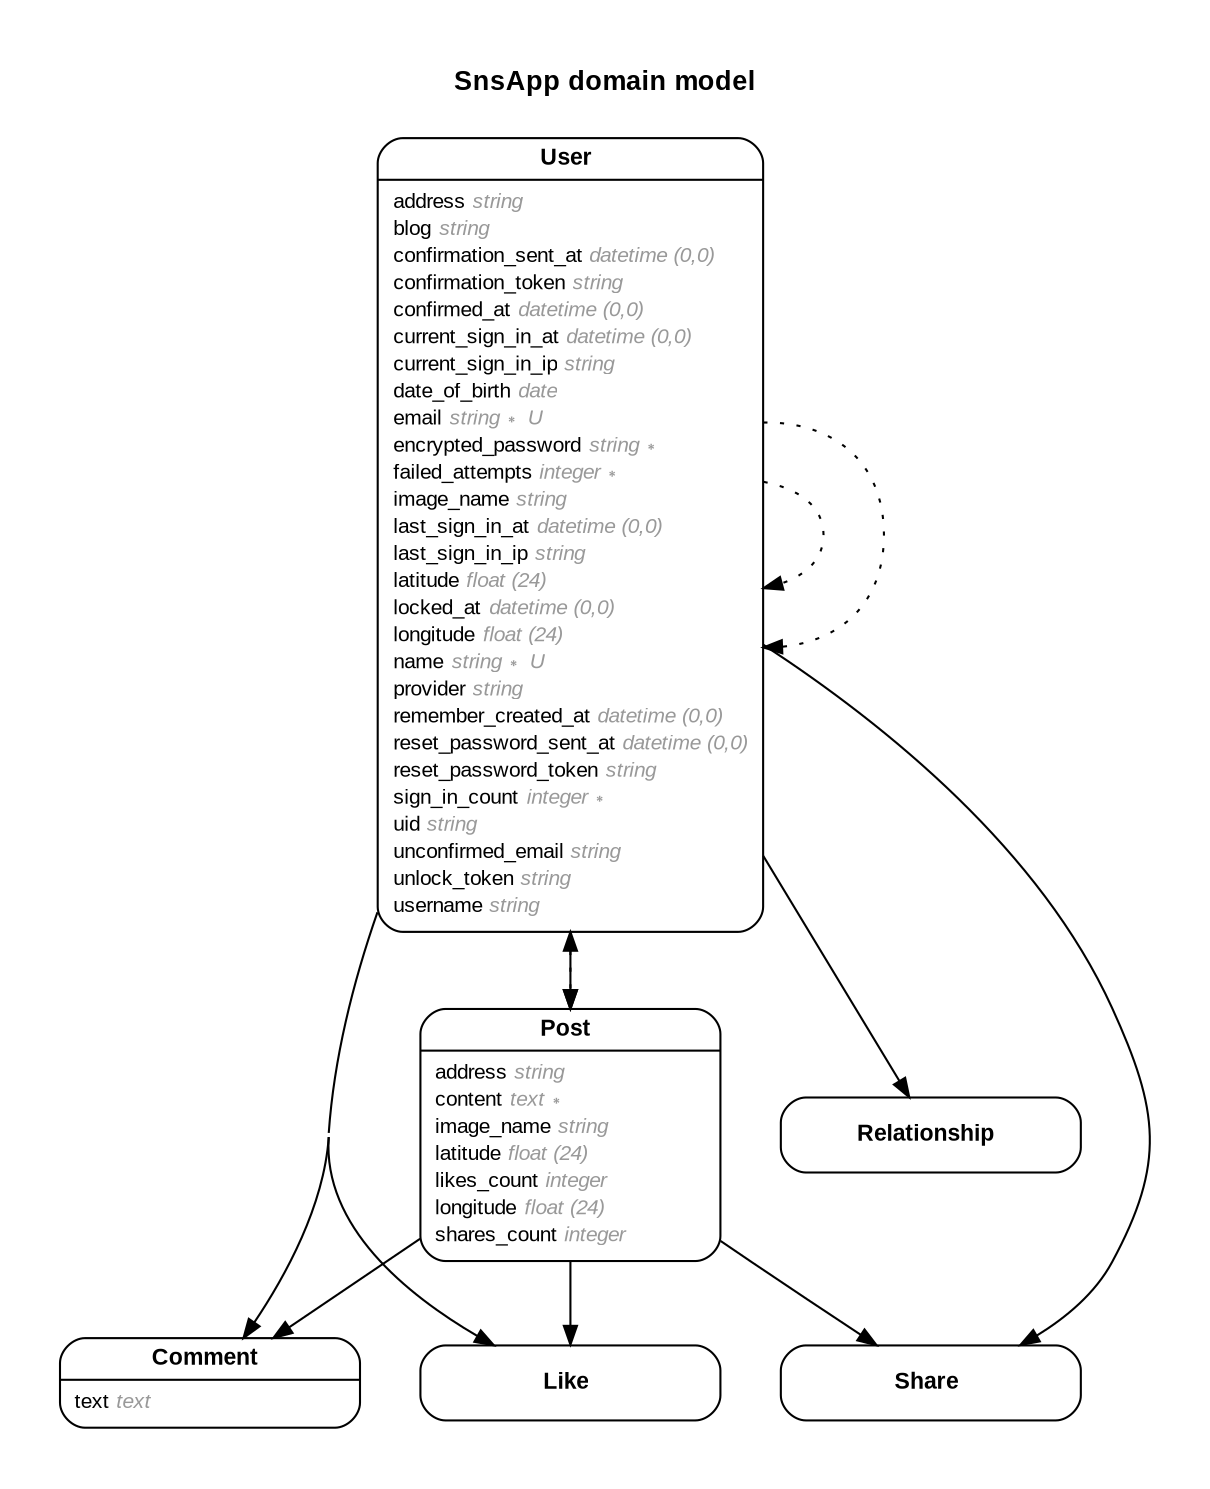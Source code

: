 digraph SnsApp {
rankdir = "LR";
ranksep = "0.5";
nodesep = "0.4";
pad = "0.4,0.4";
margin = "0,0";
concentrate = "true";
labelloc = "t";
fontsize = "13";
fontname = "Arial Bold";
splines = "spline";
node[ shape  =  "Mrecord" , fontsize  =  "10" , fontname  =  "Arial" , margin  =  "0.07,0.05" , penwidth  =  "1.0"];
edge[ fontname  =  "Arial" , fontsize  =  "7" , dir  =  "both" , arrowsize  =  "0.9" , penwidth  =  "1.0" , labelangle  =  "32" , labeldistance  =  "1.8"];
rankdir = "TB";
label = "SnsApp domain model\n\n";
m_Comment [label = <{<table border="0" align="center" cellspacing="0.5" cellpadding="0" width="134">
  <tr><td align="center" valign="bottom" width="130"><font face="Arial Bold" point-size="11">Comment</font></td></tr>
</table>
|
<table border="0" align="left" cellspacing="2" cellpadding="0" width="134">
  <tr><td align="left" width="130" port="text">text <font face="Arial Italic" color="grey60">text</font></td></tr>
</table>
}>];
m_Like [label = <{<table border="0" align="center" cellspacing="0.5" cellpadding="0" width="134">
  <tr><td align="center" valign="bottom" width="130"><font face="Arial Bold" point-size="11">Like</font></td></tr>
</table>
}>];
m_Post [label = <{<table border="0" align="center" cellspacing="0.5" cellpadding="0" width="134">
  <tr><td align="center" valign="bottom" width="130"><font face="Arial Bold" point-size="11">Post</font></td></tr>
</table>
|
<table border="0" align="left" cellspacing="2" cellpadding="0" width="134">
  <tr><td align="left" width="130" port="address">address <font face="Arial Italic" color="grey60">string</font></td></tr>
  <tr><td align="left" width="130" port="content">content <font face="Arial Italic" color="grey60">text ∗</font></td></tr>
  <tr><td align="left" width="130" port="image_name">image_name <font face="Arial Italic" color="grey60">string</font></td></tr>
  <tr><td align="left" width="130" port="latitude">latitude <font face="Arial Italic" color="grey60">float (24)</font></td></tr>
  <tr><td align="left" width="130" port="likes_count">likes_count <font face="Arial Italic" color="grey60">integer</font></td></tr>
  <tr><td align="left" width="130" port="longitude">longitude <font face="Arial Italic" color="grey60">float (24)</font></td></tr>
  <tr><td align="left" width="130" port="shares_count">shares_count <font face="Arial Italic" color="grey60">integer</font></td></tr>
</table>
}>];
m_Relationship [label = <{<table border="0" align="center" cellspacing="0.5" cellpadding="0" width="134">
  <tr><td align="center" valign="bottom" width="130"><font face="Arial Bold" point-size="11">Relationship</font></td></tr>
</table>
}>];
m_Share [label = <{<table border="0" align="center" cellspacing="0.5" cellpadding="0" width="134">
  <tr><td align="center" valign="bottom" width="130"><font face="Arial Bold" point-size="11">Share</font></td></tr>
</table>
}>];
m_User [label = <{<table border="0" align="center" cellspacing="0.5" cellpadding="0" width="134">
  <tr><td align="center" valign="bottom" width="130"><font face="Arial Bold" point-size="11">User</font></td></tr>
</table>
|
<table border="0" align="left" cellspacing="2" cellpadding="0" width="134">
  <tr><td align="left" width="130" port="address">address <font face="Arial Italic" color="grey60">string</font></td></tr>
  <tr><td align="left" width="130" port="blog">blog <font face="Arial Italic" color="grey60">string</font></td></tr>
  <tr><td align="left" width="130" port="confirmation_sent_at">confirmation_sent_at <font face="Arial Italic" color="grey60">datetime (0,0)</font></td></tr>
  <tr><td align="left" width="130" port="confirmation_token">confirmation_token <font face="Arial Italic" color="grey60">string</font></td></tr>
  <tr><td align="left" width="130" port="confirmed_at">confirmed_at <font face="Arial Italic" color="grey60">datetime (0,0)</font></td></tr>
  <tr><td align="left" width="130" port="current_sign_in_at">current_sign_in_at <font face="Arial Italic" color="grey60">datetime (0,0)</font></td></tr>
  <tr><td align="left" width="130" port="current_sign_in_ip">current_sign_in_ip <font face="Arial Italic" color="grey60">string</font></td></tr>
  <tr><td align="left" width="130" port="date_of_birth">date_of_birth <font face="Arial Italic" color="grey60">date</font></td></tr>
  <tr><td align="left" width="130" port="email">email <font face="Arial Italic" color="grey60">string ∗ U</font></td></tr>
  <tr><td align="left" width="130" port="encrypted_password">encrypted_password <font face="Arial Italic" color="grey60">string ∗</font></td></tr>
  <tr><td align="left" width="130" port="failed_attempts">failed_attempts <font face="Arial Italic" color="grey60">integer ∗</font></td></tr>
  <tr><td align="left" width="130" port="image_name">image_name <font face="Arial Italic" color="grey60">string</font></td></tr>
  <tr><td align="left" width="130" port="last_sign_in_at">last_sign_in_at <font face="Arial Italic" color="grey60">datetime (0,0)</font></td></tr>
  <tr><td align="left" width="130" port="last_sign_in_ip">last_sign_in_ip <font face="Arial Italic" color="grey60">string</font></td></tr>
  <tr><td align="left" width="130" port="latitude">latitude <font face="Arial Italic" color="grey60">float (24)</font></td></tr>
  <tr><td align="left" width="130" port="locked_at">locked_at <font face="Arial Italic" color="grey60">datetime (0,0)</font></td></tr>
  <tr><td align="left" width="130" port="longitude">longitude <font face="Arial Italic" color="grey60">float (24)</font></td></tr>
  <tr><td align="left" width="130" port="name">name <font face="Arial Italic" color="grey60">string ∗ U</font></td></tr>
  <tr><td align="left" width="130" port="provider">provider <font face="Arial Italic" color="grey60">string</font></td></tr>
  <tr><td align="left" width="130" port="remember_created_at">remember_created_at <font face="Arial Italic" color="grey60">datetime (0,0)</font></td></tr>
  <tr><td align="left" width="130" port="reset_password_sent_at">reset_password_sent_at <font face="Arial Italic" color="grey60">datetime (0,0)</font></td></tr>
  <tr><td align="left" width="130" port="reset_password_token">reset_password_token <font face="Arial Italic" color="grey60">string</font></td></tr>
  <tr><td align="left" width="130" port="sign_in_count">sign_in_count <font face="Arial Italic" color="grey60">integer ∗</font></td></tr>
  <tr><td align="left" width="130" port="uid">uid <font face="Arial Italic" color="grey60">string</font></td></tr>
  <tr><td align="left" width="130" port="unconfirmed_email">unconfirmed_email <font face="Arial Italic" color="grey60">string</font></td></tr>
  <tr><td align="left" width="130" port="unlock_token">unlock_token <font face="Arial Italic" color="grey60">string</font></td></tr>
  <tr><td align="left" width="130" port="username">username <font face="Arial Italic" color="grey60">string</font></td></tr>
</table>
}>];
  m_User -> m_Post [arrowhead = "normal", arrowtail = "none", weight = "2"];
  m_User -> m_Like [arrowhead = "normal", arrowtail = "none", weight = "2"];
  m_User -> m_Post [style = "dotted", arrowhead = "normal", arrowtail = "none", weight = "2", constraint = "false"];
  m_User -> m_Comment [arrowhead = "normal", arrowtail = "none", weight = "2"];
  m_User -> m_Relationship [arrowhead = "normal", arrowtail = "none", weight = "2"];
  m_User -> m_Relationship [arrowhead = "normal", arrowtail = "none", weight = "2"];
  m_User -> m_User [style = "dotted", arrowhead = "normal", arrowtail = "none", weight = "1", constraint = "false"];
  m_User -> m_User [style = "dotted", arrowhead = "normal", arrowtail = "none", weight = "1", constraint = "false"];
  m_Post -> m_Comment [arrowhead = "normal", arrowtail = "none", weight = "2"];
  m_Post -> m_Like [arrowhead = "normal", arrowtail = "none", weight = "2"];
  m_Post -> m_Share [arrowhead = "normal", arrowtail = "none", weight = "2"];
  m_Post -> m_User [style = "dotted", arrowhead = "normal", arrowtail = "none", weight = "1", constraint = "false"];
  m_User -> m_Share [arrowhead = "normal", arrowtail = "none", weight = "1"];
}
